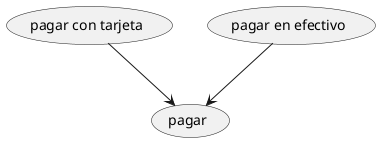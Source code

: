 @startuml
'https://plantuml.com/sequence-diagram

(pagar con tarjeta) -->(pagar)
(pagar en efectivo) -->(pagar)
@enduml
